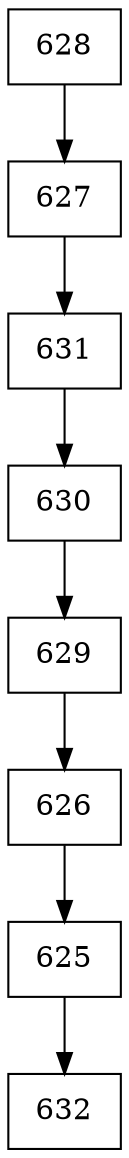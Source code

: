 digraph G {
  node [shape=record];
  node0 [label="{628}"];
  node0 -> node1;
  node1 [label="{627}"];
  node1 -> node2;
  node2 [label="{631}"];
  node2 -> node3;
  node3 [label="{630}"];
  node3 -> node4;
  node4 [label="{629}"];
  node4 -> node5;
  node5 [label="{626}"];
  node5 -> node6;
  node6 [label="{625}"];
  node6 -> node7;
  node7 [label="{632}"];
}
